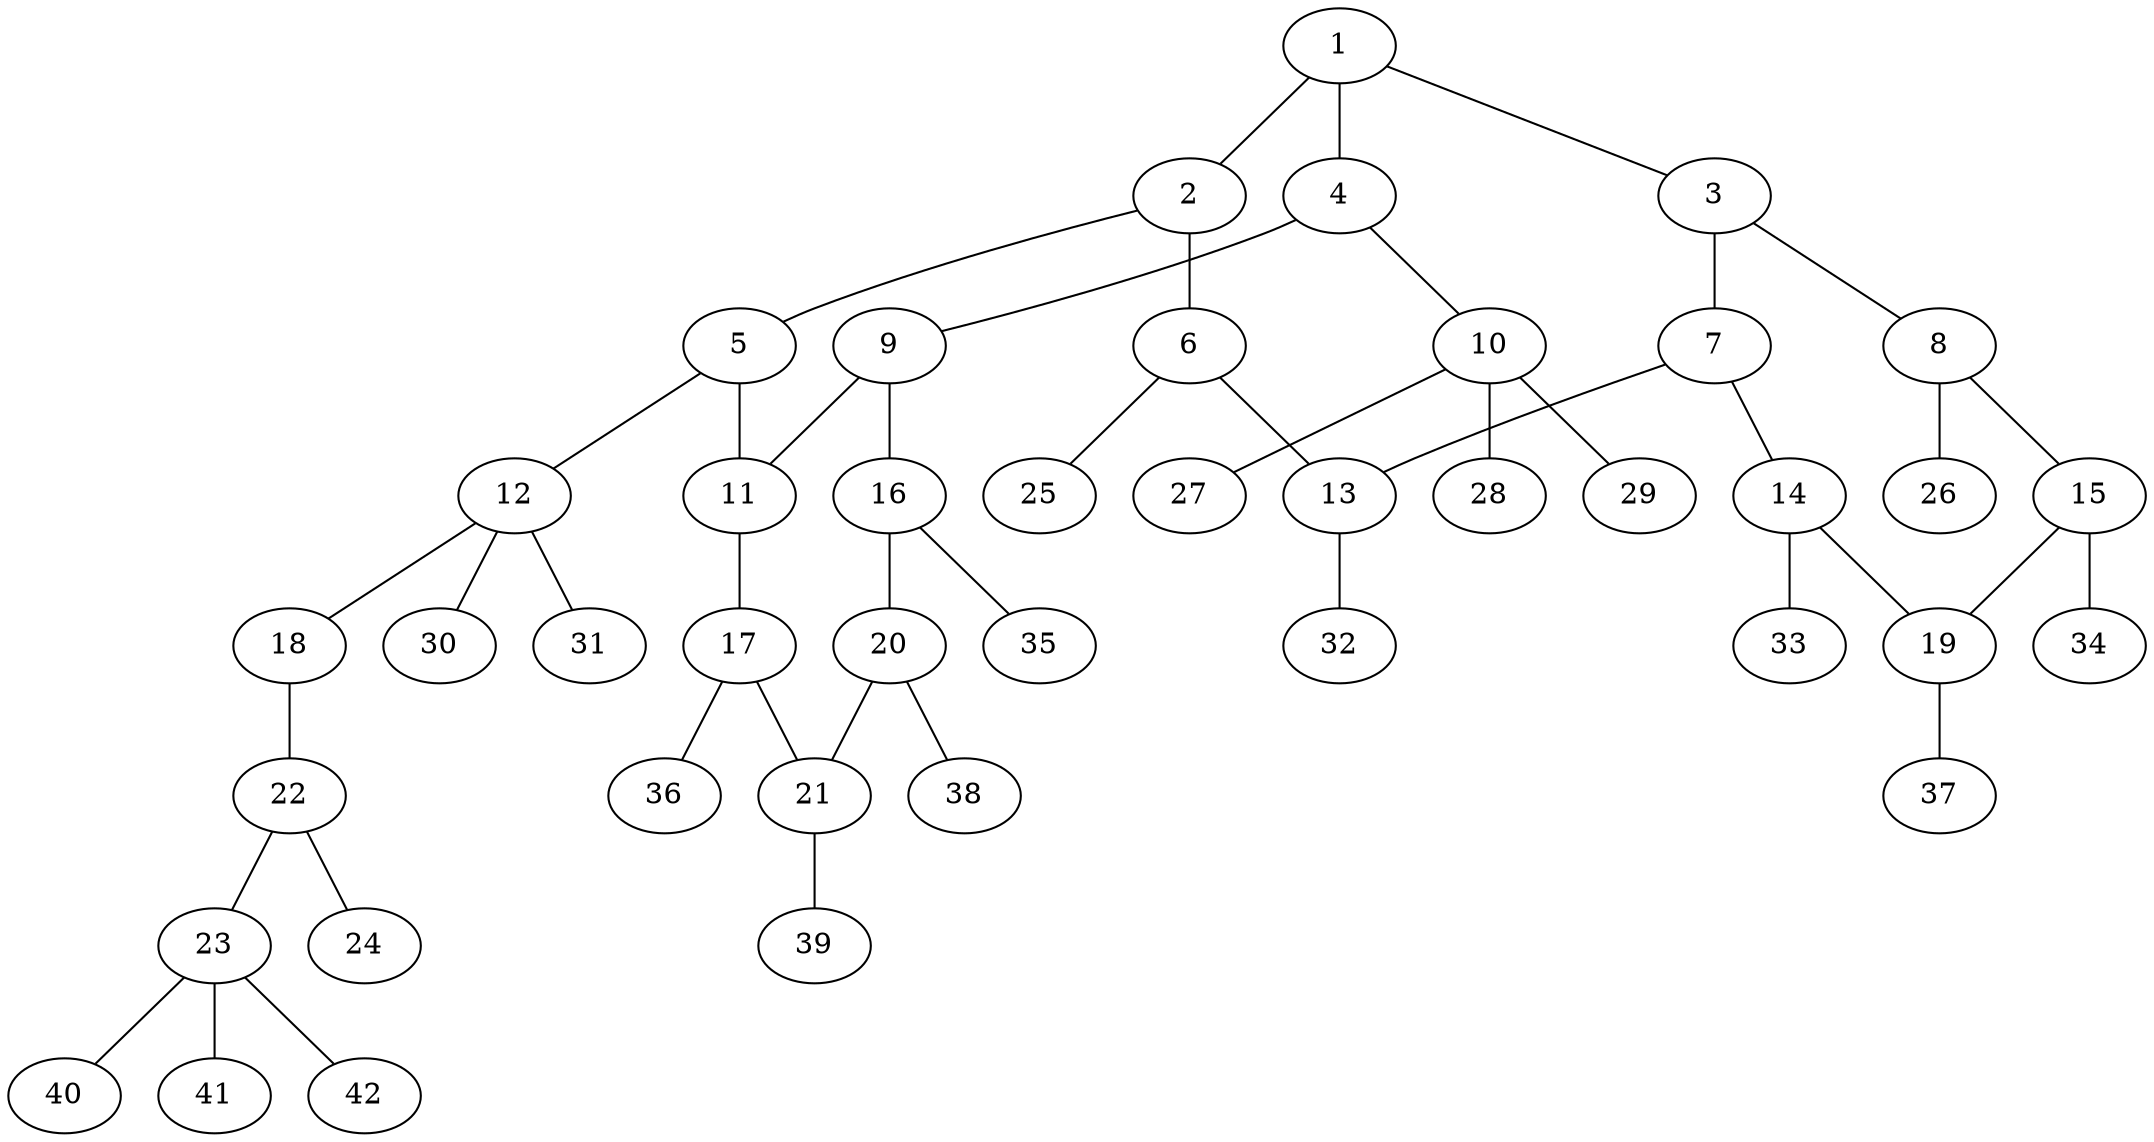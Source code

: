 graph molecule_1958 {
	1	 [chem=C];
	2	 [chem=C];
	1 -- 2	 [valence=1];
	3	 [chem=C];
	1 -- 3	 [valence=1];
	4	 [chem=C];
	1 -- 4	 [valence=2];
	5	 [chem=C];
	2 -- 5	 [valence=2];
	6	 [chem=C];
	2 -- 6	 [valence=1];
	7	 [chem=C];
	3 -- 7	 [valence=2];
	8	 [chem=C];
	3 -- 8	 [valence=1];
	9	 [chem=C];
	4 -- 9	 [valence=1];
	10	 [chem=C];
	4 -- 10	 [valence=1];
	11	 [chem=C];
	5 -- 11	 [valence=1];
	12	 [chem=C];
	5 -- 12	 [valence=1];
	13	 [chem=C];
	6 -- 13	 [valence=2];
	25	 [chem=H];
	6 -- 25	 [valence=1];
	7 -- 13	 [valence=1];
	14	 [chem=C];
	7 -- 14	 [valence=1];
	15	 [chem=C];
	8 -- 15	 [valence=2];
	26	 [chem=H];
	8 -- 26	 [valence=1];
	9 -- 11	 [valence=2];
	16	 [chem=C];
	9 -- 16	 [valence=1];
	27	 [chem=H];
	10 -- 27	 [valence=1];
	28	 [chem=H];
	10 -- 28	 [valence=1];
	29	 [chem=H];
	10 -- 29	 [valence=1];
	17	 [chem=C];
	11 -- 17	 [valence=1];
	18	 [chem=O];
	12 -- 18	 [valence=1];
	30	 [chem=H];
	12 -- 30	 [valence=1];
	31	 [chem=H];
	12 -- 31	 [valence=1];
	32	 [chem=H];
	13 -- 32	 [valence=1];
	19	 [chem=C];
	14 -- 19	 [valence=2];
	33	 [chem=H];
	14 -- 33	 [valence=1];
	15 -- 19	 [valence=1];
	34	 [chem=H];
	15 -- 34	 [valence=1];
	20	 [chem=C];
	16 -- 20	 [valence=2];
	35	 [chem=H];
	16 -- 35	 [valence=1];
	21	 [chem=C];
	17 -- 21	 [valence=2];
	36	 [chem=H];
	17 -- 36	 [valence=1];
	22	 [chem=C];
	18 -- 22	 [valence=1];
	37	 [chem=H];
	19 -- 37	 [valence=1];
	20 -- 21	 [valence=1];
	38	 [chem=H];
	20 -- 38	 [valence=1];
	39	 [chem=H];
	21 -- 39	 [valence=1];
	23	 [chem=C];
	22 -- 23	 [valence=1];
	24	 [chem=O];
	22 -- 24	 [valence=2];
	40	 [chem=H];
	23 -- 40	 [valence=1];
	41	 [chem=H];
	23 -- 41	 [valence=1];
	42	 [chem=H];
	23 -- 42	 [valence=1];
}
